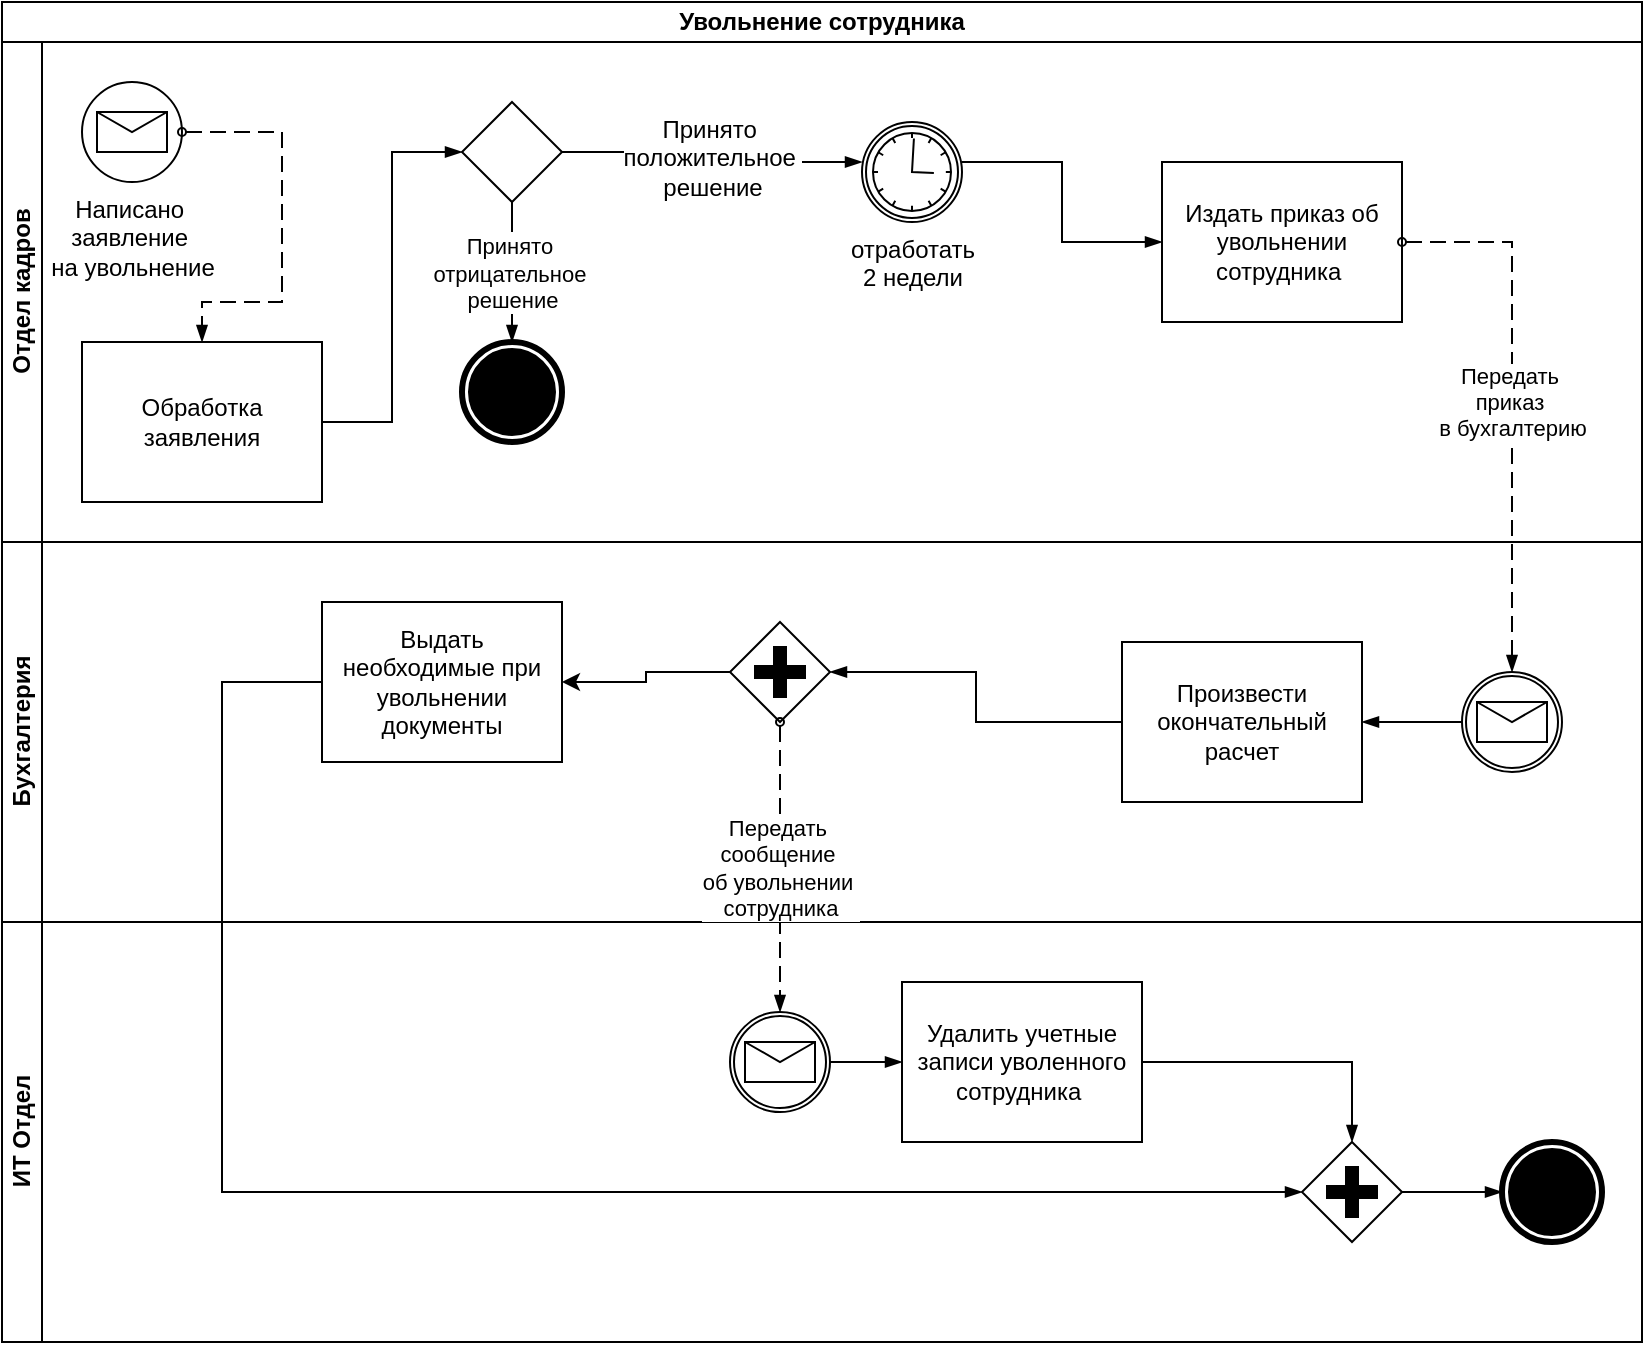 <mxfile version="27.0.3">
  <diagram name="Страница — 1" id="4Z8qOZgvi4zewUpv0sTu">
    <mxGraphModel dx="1139" dy="666" grid="1" gridSize="10" guides="1" tooltips="1" connect="1" arrows="1" fold="1" page="1" pageScale="1" pageWidth="827" pageHeight="1169" math="0" shadow="0">
      <root>
        <mxCell id="0" />
        <mxCell id="1" parent="0" />
        <mxCell id="HoTX6iGjxj5oOvx8-iKF-2" value="Увольнение сотрудника" style="swimlane;html=1;childLayout=stackLayout;resizeParent=1;resizeParentMax=0;horizontal=1;startSize=20;horizontalStack=0;whiteSpace=wrap;" parent="1" vertex="1">
          <mxGeometry width="820" height="670" as="geometry" />
        </mxCell>
        <mxCell id="HoTX6iGjxj5oOvx8-iKF-3" value="Отдел кадров" style="swimlane;html=1;startSize=20;horizontal=0;" parent="HoTX6iGjxj5oOvx8-iKF-2" vertex="1">
          <mxGeometry y="20" width="820" height="250" as="geometry" />
        </mxCell>
        <mxCell id="HoTX6iGjxj5oOvx8-iKF-13" value="Написано&amp;nbsp;&lt;div&gt;заявление&amp;nbsp;&lt;div&gt;на увольнение&lt;/div&gt;&lt;/div&gt;" style="points=[[0.145,0.145,0],[0.5,0,0],[0.855,0.145,0],[1,0.5,0],[0.855,0.855,0],[0.5,1,0],[0.145,0.855,0],[0,0.5,0]];shape=mxgraph.bpmn.event;html=1;verticalLabelPosition=bottom;labelBackgroundColor=#ffffff;verticalAlign=top;align=center;perimeter=ellipsePerimeter;outlineConnect=0;aspect=fixed;outline=standard;symbol=message;" parent="HoTX6iGjxj5oOvx8-iKF-3" vertex="1">
          <mxGeometry x="40" y="20" width="50" height="50" as="geometry" />
        </mxCell>
        <mxCell id="HoTX6iGjxj5oOvx8-iKF-22" value="" style="points=[[0.145,0.145,0],[0.5,0,0],[0.855,0.145,0],[1,0.5,0],[0.855,0.855,0],[0.5,1,0],[0.145,0.855,0],[0,0.5,0]];shape=mxgraph.bpmn.event;html=1;verticalLabelPosition=bottom;labelBackgroundColor=#ffffff;verticalAlign=top;align=center;perimeter=ellipsePerimeter;outlineConnect=0;aspect=fixed;outline=end;symbol=terminate;" parent="HoTX6iGjxj5oOvx8-iKF-3" vertex="1">
          <mxGeometry x="230" y="150" width="50" height="50" as="geometry" />
        </mxCell>
        <mxCell id="HoTX6iGjxj5oOvx8-iKF-26" value="&lt;span style=&quot;color: rgba(0, 0, 0, 0); font-family: monospace; font-size: 0px; text-align: start; background-color: rgb(236, 236, 236);&quot;&gt;%3CmxGraphModel%3E%3Croot%3E%3CmxCell%20id%3D%220%22%2F%3E%3CmxCell%20id%3D%221%22%20parent%3D%220%22%2F%3E%3CmxCell%20id%3D%222%22%20value%3D%22%22%20style%3D%22edgeStyle%3DelbowEdgeStyle%3BfontSize%3D12%3Bhtml%3D1%3BendArrow%3DblockThin%3BendFill%3D1%3Brounded%3D0%3BexitX%3D1%3BexitY%3D0.5%3BexitDx%3D0%3BexitDy%3D0%3BexitPerimeter%3D0%3B%22%20edge%3D%221%22%20parent%3D%221%22%3E%3CmxGeometry%20width%3D%22160%22%20relative%3D%221%22%20as%3D%22geometry%22%3E%3CmxPoint%20x%3D%2290%22%20y%3D%2275%22%20as%3D%22sourcePoint%22%2F%3E%3CmxPoint%20x%3D%22180%22%20y%3D%2275%22%20as%3D%22targetPoint%22%2F%3E%3C%2FmxGeometry%3E%3C%2FmxCell%3E%3C%2Froot%3E%3C%2FmxGraphModel%3E&lt;/span&gt;&lt;span style=&quot;font-size: 11px;&quot;&gt;Принято&amp;nbsp;&lt;/span&gt;&lt;div style=&quot;font-size: 11px;&quot;&gt;отрицательное&amp;nbsp;&lt;/div&gt;&lt;div style=&quot;font-size: 11px;&quot;&gt;решение&lt;/div&gt;" style="edgeStyle=elbowEdgeStyle;fontSize=12;html=1;endArrow=blockThin;endFill=1;rounded=0;exitX=0.5;exitY=1;exitDx=0;exitDy=0;exitPerimeter=0;entryX=0.5;entryY=0;entryDx=0;entryDy=0;entryPerimeter=0;" parent="HoTX6iGjxj5oOvx8-iKF-3" source="xWOwqTUdfJrCGdvBdSwM-27" target="HoTX6iGjxj5oOvx8-iKF-22" edge="1">
          <mxGeometry width="160" relative="1" as="geometry">
            <mxPoint x="435" y="85" as="sourcePoint" />
            <mxPoint x="400" y="70" as="targetPoint" />
          </mxGeometry>
        </mxCell>
        <mxCell id="HoTX6iGjxj5oOvx8-iKF-27" value="Принято&amp;nbsp;&lt;div&gt;положительное&amp;nbsp;&lt;/div&gt;&lt;div&gt;решение&lt;/div&gt;" style="edgeStyle=elbowEdgeStyle;fontSize=12;html=1;endArrow=blockThin;endFill=1;rounded=0;exitX=1;exitY=0.5;exitDx=0;exitDy=0;exitPerimeter=0;entryX=0;entryY=0.5;entryDx=0;entryDy=0;entryPerimeter=0;" parent="HoTX6iGjxj5oOvx8-iKF-3" source="xWOwqTUdfJrCGdvBdSwM-27" edge="1">
          <mxGeometry width="160" relative="1" as="geometry">
            <mxPoint x="460" y="60" as="sourcePoint" />
            <mxPoint x="430" y="60" as="targetPoint" />
          </mxGeometry>
        </mxCell>
        <mxCell id="xWOwqTUdfJrCGdvBdSwM-27" value="" style="points=[[0.25,0.25,0],[0.5,0,0],[0.75,0.25,0],[1,0.5,0],[0.75,0.75,0],[0.5,1,0],[0.25,0.75,0],[0,0.5,0]];shape=mxgraph.bpmn.gateway2;html=1;verticalLabelPosition=bottom;labelBackgroundColor=#ffffff;verticalAlign=top;align=center;perimeter=rhombusPerimeter;outlineConnect=0;outline=none;symbol=none;" vertex="1" parent="HoTX6iGjxj5oOvx8-iKF-3">
          <mxGeometry x="230" y="30" width="50" height="50" as="geometry" />
        </mxCell>
        <mxCell id="xWOwqTUdfJrCGdvBdSwM-28" value="" style="edgeStyle=elbowEdgeStyle;fontSize=12;html=1;endArrow=blockThin;endFill=1;rounded=0;exitX=1;exitY=0.5;exitDx=0;exitDy=0;exitPerimeter=0;entryX=0;entryY=0.5;entryDx=0;entryDy=0;entryPerimeter=0;" edge="1" parent="HoTX6iGjxj5oOvx8-iKF-3" target="xWOwqTUdfJrCGdvBdSwM-31">
          <mxGeometry width="160" relative="1" as="geometry">
            <mxPoint x="480" y="60" as="sourcePoint" />
            <mxPoint x="570" y="60" as="targetPoint" />
          </mxGeometry>
        </mxCell>
        <mxCell id="xWOwqTUdfJrCGdvBdSwM-31" value="Издать приказ об увольнении сотрудника&amp;nbsp;" style="points=[[0.25,0,0],[0.5,0,0],[0.75,0,0],[1,0.25,0],[1,0.5,0],[1,0.75,0],[0.75,1,0],[0.5,1,0],[0.25,1,0],[0,0.75,0],[0,0.5,0],[0,0.25,0]];shape=mxgraph.bpmn.task2;whiteSpace=wrap;rectStyle=rounded;size=10;html=1;container=1;expand=0;collapsible=0;taskMarker=user;" vertex="1" parent="HoTX6iGjxj5oOvx8-iKF-3">
          <mxGeometry x="580" y="60" width="120" height="80" as="geometry" />
        </mxCell>
        <mxCell id="xWOwqTUdfJrCGdvBdSwM-38" value="" style="dashed=1;dashPattern=8 4;endArrow=blockThin;endFill=1;startArrow=oval;startFill=0;endSize=6;startSize=4;html=1;rounded=0;exitX=1;exitY=0.5;exitDx=0;exitDy=0;exitPerimeter=0;entryX=0.5;entryY=0;entryDx=0;entryDy=0;entryPerimeter=0;" edge="1" parent="HoTX6iGjxj5oOvx8-iKF-3" source="HoTX6iGjxj5oOvx8-iKF-13" target="xWOwqTUdfJrCGdvBdSwM-37">
          <mxGeometry width="160" relative="1" as="geometry">
            <mxPoint x="90" y="180" as="sourcePoint" />
            <mxPoint x="250" y="180" as="targetPoint" />
            <Array as="points">
              <mxPoint x="140" y="45" />
              <mxPoint x="140" y="130" />
              <mxPoint x="100" y="130" />
            </Array>
          </mxGeometry>
        </mxCell>
        <mxCell id="xWOwqTUdfJrCGdvBdSwM-37" value="Обработка заявления" style="points=[[0.25,0,0],[0.5,0,0],[0.75,0,0],[1,0.25,0],[1,0.5,0],[1,0.75,0],[0.75,1,0],[0.5,1,0],[0.25,1,0],[0,0.75,0],[0,0.5,0],[0,0.25,0]];shape=mxgraph.bpmn.task2;whiteSpace=wrap;rectStyle=rounded;size=10;html=1;container=1;expand=0;collapsible=0;taskMarker=manual;" vertex="1" parent="HoTX6iGjxj5oOvx8-iKF-3">
          <mxGeometry x="40" y="150" width="120" height="80" as="geometry" />
        </mxCell>
        <mxCell id="xWOwqTUdfJrCGdvBdSwM-39" value="" style="edgeStyle=elbowEdgeStyle;fontSize=12;html=1;endArrow=blockThin;endFill=1;rounded=0;exitX=1;exitY=0.5;exitDx=0;exitDy=0;exitPerimeter=0;entryX=0;entryY=0.5;entryDx=0;entryDy=0;entryPerimeter=0;" edge="1" parent="HoTX6iGjxj5oOvx8-iKF-3" source="xWOwqTUdfJrCGdvBdSwM-37" target="xWOwqTUdfJrCGdvBdSwM-27">
          <mxGeometry width="160" relative="1" as="geometry">
            <mxPoint x="490" y="70" as="sourcePoint" />
            <mxPoint x="590" y="110" as="targetPoint" />
          </mxGeometry>
        </mxCell>
        <mxCell id="xWOwqTUdfJrCGdvBdSwM-52" value="отработать&lt;div&gt;2 недели&lt;/div&gt;" style="points=[[0.145,0.145,0],[0.5,0,0],[0.855,0.145,0],[1,0.5,0],[0.855,0.855,0],[0.5,1,0],[0.145,0.855,0],[0,0.5,0]];shape=mxgraph.bpmn.event;html=1;verticalLabelPosition=bottom;labelBackgroundColor=#ffffff;verticalAlign=top;align=center;perimeter=ellipsePerimeter;outlineConnect=0;aspect=fixed;outline=catching;symbol=timer;" vertex="1" parent="HoTX6iGjxj5oOvx8-iKF-3">
          <mxGeometry x="430" y="40" width="50" height="50" as="geometry" />
        </mxCell>
        <mxCell id="HoTX6iGjxj5oOvx8-iKF-4" value="Бухгалтерия" style="swimlane;html=1;startSize=20;horizontal=0;" parent="HoTX6iGjxj5oOvx8-iKF-2" vertex="1">
          <mxGeometry y="270" width="820" height="190" as="geometry">
            <mxRectangle y="270" width="820" height="30" as="alternateBounds" />
          </mxGeometry>
        </mxCell>
        <mxCell id="HoTX6iGjxj5oOvx8-iKF-18" value="Произвести окончательный расчет" style="points=[[0.25,0,0],[0.5,0,0],[0.75,0,0],[1,0.25,0],[1,0.5,0],[1,0.75,0],[0.75,1,0],[0.5,1,0],[0.25,1,0],[0,0.75,0],[0,0.5,0],[0,0.25,0]];shape=mxgraph.bpmn.task2;whiteSpace=wrap;rectStyle=rounded;size=10;html=1;container=1;expand=0;collapsible=0;taskMarker=user;" parent="HoTX6iGjxj5oOvx8-iKF-4" vertex="1">
          <mxGeometry x="560" y="50" width="120" height="80" as="geometry" />
        </mxCell>
        <mxCell id="HoTX6iGjxj5oOvx8-iKF-32" value="" style="edgeStyle=elbowEdgeStyle;fontSize=12;html=1;endArrow=blockThin;endFill=1;rounded=0;entryX=1;entryY=0.5;entryDx=0;entryDy=0;entryPerimeter=0;" parent="HoTX6iGjxj5oOvx8-iKF-4" target="HoTX6iGjxj5oOvx8-iKF-21" edge="1">
          <mxGeometry width="160" relative="1" as="geometry">
            <mxPoint x="560" y="90" as="sourcePoint" />
            <mxPoint x="450" y="40" as="targetPoint" />
            <Array as="points" />
          </mxGeometry>
        </mxCell>
        <mxCell id="xWOwqTUdfJrCGdvBdSwM-36" value="Выдать необходимые при увольнении документы" style="points=[[0.25,0,0],[0.5,0,0],[0.75,0,0],[1,0.25,0],[1,0.5,0],[1,0.75,0],[0.75,1,0],[0.5,1,0],[0.25,1,0],[0,0.75,0],[0,0.5,0],[0,0.25,0]];shape=mxgraph.bpmn.task2;whiteSpace=wrap;rectStyle=rounded;size=10;html=1;container=1;expand=0;collapsible=0;taskMarker=send;" vertex="1" parent="HoTX6iGjxj5oOvx8-iKF-4">
          <mxGeometry x="160" y="30" width="120" height="80" as="geometry" />
        </mxCell>
        <mxCell id="xWOwqTUdfJrCGdvBdSwM-40" value="" style="points=[[0.145,0.145,0],[0.5,0,0],[0.855,0.145,0],[1,0.5,0],[0.855,0.855,0],[0.5,1,0],[0.145,0.855,0],[0,0.5,0]];shape=mxgraph.bpmn.event;html=1;verticalLabelPosition=bottom;labelBackgroundColor=#ffffff;verticalAlign=top;align=center;perimeter=ellipsePerimeter;outlineConnect=0;aspect=fixed;outline=catching;symbol=message;" vertex="1" parent="HoTX6iGjxj5oOvx8-iKF-4">
          <mxGeometry x="730" y="65" width="50" height="50" as="geometry" />
        </mxCell>
        <mxCell id="xWOwqTUdfJrCGdvBdSwM-43" value="" style="edgeStyle=elbowEdgeStyle;fontSize=12;html=1;endArrow=blockThin;endFill=1;rounded=0;entryX=1;entryY=0.5;entryDx=0;entryDy=0;entryPerimeter=0;exitX=0;exitY=0.5;exitDx=0;exitDy=0;exitPerimeter=0;" edge="1" parent="HoTX6iGjxj5oOvx8-iKF-4" source="xWOwqTUdfJrCGdvBdSwM-40" target="HoTX6iGjxj5oOvx8-iKF-18">
          <mxGeometry width="160" relative="1" as="geometry">
            <mxPoint x="570" y="100" as="sourcePoint" />
            <mxPoint x="470" y="100" as="targetPoint" />
            <Array as="points" />
          </mxGeometry>
        </mxCell>
        <mxCell id="xWOwqTUdfJrCGdvBdSwM-47" value="" style="edgeStyle=orthogonalEdgeStyle;rounded=0;orthogonalLoop=1;jettySize=auto;html=1;entryX=1;entryY=0.5;entryDx=0;entryDy=0;entryPerimeter=0;" edge="1" parent="HoTX6iGjxj5oOvx8-iKF-4" source="HoTX6iGjxj5oOvx8-iKF-21" target="xWOwqTUdfJrCGdvBdSwM-36">
          <mxGeometry relative="1" as="geometry">
            <mxPoint x="299" y="65" as="targetPoint" />
          </mxGeometry>
        </mxCell>
        <mxCell id="HoTX6iGjxj5oOvx8-iKF-21" value="" style="points=[[0.25,0.25,0],[0.5,0,0],[0.75,0.25,0],[1,0.5,0],[0.75,0.75,0],[0.5,1,0],[0.25,0.75,0],[0,0.5,0]];shape=mxgraph.bpmn.gateway2;html=1;verticalLabelPosition=bottom;labelBackgroundColor=#ffffff;verticalAlign=top;align=center;perimeter=rhombusPerimeter;outlineConnect=0;outline=none;symbol=none;gwType=parallel;" parent="HoTX6iGjxj5oOvx8-iKF-4" vertex="1">
          <mxGeometry x="364" y="40" width="50" height="50" as="geometry" />
        </mxCell>
        <mxCell id="HoTX6iGjxj5oOvx8-iKF-5" value="ИТ Отдел" style="swimlane;html=1;startSize=20;horizontal=0;" parent="HoTX6iGjxj5oOvx8-iKF-2" vertex="1">
          <mxGeometry y="460" width="820" height="210" as="geometry">
            <mxRectangle y="460" width="820" height="30" as="alternateBounds" />
          </mxGeometry>
        </mxCell>
        <mxCell id="HoTX6iGjxj5oOvx8-iKF-10" value="" style="points=[[0.145,0.145,0],[0.5,0,0],[0.855,0.145,0],[1,0.5,0],[0.855,0.855,0],[0.5,1,0],[0.145,0.855,0],[0,0.5,0]];shape=mxgraph.bpmn.event;html=1;verticalLabelPosition=bottom;labelBackgroundColor=#ffffff;verticalAlign=top;align=center;perimeter=ellipsePerimeter;outlineConnect=0;aspect=fixed;outline=end;symbol=terminate;" parent="HoTX6iGjxj5oOvx8-iKF-5" vertex="1">
          <mxGeometry x="750" y="110" width="50" height="50" as="geometry" />
        </mxCell>
        <mxCell id="HoTX6iGjxj5oOvx8-iKF-28" value="Удалить учетные записи уволенного сотрудника&amp;nbsp;" style="points=[[0.25,0,0],[0.5,0,0],[0.75,0,0],[1,0.25,0],[1,0.5,0],[1,0.75,0],[0.75,1,0],[0.5,1,0],[0.25,1,0],[0,0.75,0],[0,0.5,0],[0,0.25,0]];shape=mxgraph.bpmn.task2;whiteSpace=wrap;rectStyle=rounded;size=10;html=1;container=1;expand=0;collapsible=0;taskMarker=user;" parent="HoTX6iGjxj5oOvx8-iKF-5" vertex="1">
          <mxGeometry x="450" y="30" width="120" height="80" as="geometry" />
        </mxCell>
        <mxCell id="HoTX6iGjxj5oOvx8-iKF-30" value="" style="edgeStyle=elbowEdgeStyle;fontSize=12;html=1;endArrow=blockThin;endFill=1;rounded=0;exitX=1;exitY=0.5;exitDx=0;exitDy=0;exitPerimeter=0;entryX=0.5;entryY=0;entryDx=0;entryDy=0;entryPerimeter=0;" parent="HoTX6iGjxj5oOvx8-iKF-5" source="HoTX6iGjxj5oOvx8-iKF-28" target="xWOwqTUdfJrCGdvBdSwM-48" edge="1">
          <mxGeometry width="160" relative="1" as="geometry">
            <mxPoint x="560" y="240" as="sourcePoint" />
            <mxPoint x="720" y="240" as="targetPoint" />
            <Array as="points">
              <mxPoint x="675" y="100" />
            </Array>
          </mxGeometry>
        </mxCell>
        <mxCell id="xWOwqTUdfJrCGdvBdSwM-44" value="" style="points=[[0.145,0.145,0],[0.5,0,0],[0.855,0.145,0],[1,0.5,0],[0.855,0.855,0],[0.5,1,0],[0.145,0.855,0],[0,0.5,0]];shape=mxgraph.bpmn.event;html=1;verticalLabelPosition=bottom;labelBackgroundColor=#ffffff;verticalAlign=top;align=center;perimeter=ellipsePerimeter;outlineConnect=0;aspect=fixed;outline=catching;symbol=message;" vertex="1" parent="HoTX6iGjxj5oOvx8-iKF-5">
          <mxGeometry x="364" y="45" width="50" height="50" as="geometry" />
        </mxCell>
        <mxCell id="xWOwqTUdfJrCGdvBdSwM-48" value="" style="points=[[0.25,0.25,0],[0.5,0,0],[0.75,0.25,0],[1,0.5,0],[0.75,0.75,0],[0.5,1,0],[0.25,0.75,0],[0,0.5,0]];shape=mxgraph.bpmn.gateway2;html=1;verticalLabelPosition=bottom;labelBackgroundColor=#ffffff;verticalAlign=top;align=center;perimeter=rhombusPerimeter;outlineConnect=0;outline=none;symbol=none;gwType=parallel;" vertex="1" parent="HoTX6iGjxj5oOvx8-iKF-5">
          <mxGeometry x="650" y="110" width="50" height="50" as="geometry" />
        </mxCell>
        <mxCell id="xWOwqTUdfJrCGdvBdSwM-49" value="" style="edgeStyle=elbowEdgeStyle;fontSize=12;html=1;endArrow=blockThin;endFill=1;rounded=0;entryX=0;entryY=0.5;entryDx=0;entryDy=0;entryPerimeter=0;exitX=1;exitY=0.5;exitDx=0;exitDy=0;exitPerimeter=0;" edge="1" parent="HoTX6iGjxj5oOvx8-iKF-5" source="xWOwqTUdfJrCGdvBdSwM-44" target="HoTX6iGjxj5oOvx8-iKF-28">
          <mxGeometry width="160" relative="1" as="geometry">
            <mxPoint x="570" y="-90" as="sourcePoint" />
            <mxPoint x="424" y="-115" as="targetPoint" />
            <Array as="points" />
          </mxGeometry>
        </mxCell>
        <mxCell id="xWOwqTUdfJrCGdvBdSwM-51" value="" style="edgeStyle=elbowEdgeStyle;fontSize=12;html=1;endArrow=blockThin;endFill=1;rounded=0;entryX=0;entryY=0.5;entryDx=0;entryDy=0;entryPerimeter=0;exitX=1;exitY=0.5;exitDx=0;exitDy=0;exitPerimeter=0;" edge="1" parent="HoTX6iGjxj5oOvx8-iKF-5" source="xWOwqTUdfJrCGdvBdSwM-48" target="HoTX6iGjxj5oOvx8-iKF-10">
          <mxGeometry width="160" relative="1" as="geometry">
            <mxPoint x="710" y="170" as="sourcePoint" />
            <mxPoint x="660" y="145" as="targetPoint" />
            <Array as="points" />
          </mxGeometry>
        </mxCell>
        <mxCell id="xWOwqTUdfJrCGdvBdSwM-42" value="Передать&amp;nbsp;&lt;div&gt;приказ&amp;nbsp;&lt;/div&gt;&lt;div&gt;в бухг&lt;span style=&quot;background-color: light-dark(#ffffff, var(--ge-dark-color, #121212)); color: light-dark(rgb(0, 0, 0), rgb(255, 255, 255));&quot;&gt;алтерию&lt;/span&gt;&lt;/div&gt;" style="dashed=1;dashPattern=8 4;endArrow=blockThin;endFill=1;startArrow=oval;startFill=0;endSize=6;startSize=4;html=1;rounded=0;exitX=1;exitY=0.5;exitDx=0;exitDy=0;exitPerimeter=0;entryX=0.5;entryY=0;entryDx=0;entryDy=0;entryPerimeter=0;" edge="1" parent="HoTX6iGjxj5oOvx8-iKF-2" source="xWOwqTUdfJrCGdvBdSwM-31" target="xWOwqTUdfJrCGdvBdSwM-40">
          <mxGeometry width="160" relative="1" as="geometry">
            <mxPoint x="610" y="200" as="sourcePoint" />
            <mxPoint x="770" y="200" as="targetPoint" />
            <Array as="points">
              <mxPoint x="755" y="120" />
            </Array>
          </mxGeometry>
        </mxCell>
        <mxCell id="xWOwqTUdfJrCGdvBdSwM-45" value="Передать&amp;nbsp;&lt;div&gt;сообщение&amp;nbsp;&lt;div&gt;об увольнении&amp;nbsp;&lt;/div&gt;&lt;div&gt;сотрудника&lt;/div&gt;&lt;/div&gt;" style="dashed=1;dashPattern=8 4;endArrow=blockThin;endFill=1;startArrow=oval;startFill=0;endSize=6;startSize=4;html=1;rounded=0;entryX=0.5;entryY=0;entryDx=0;entryDy=0;entryPerimeter=0;exitX=0.5;exitY=1;exitDx=0;exitDy=0;exitPerimeter=0;" edge="1" parent="HoTX6iGjxj5oOvx8-iKF-2" source="HoTX6iGjxj5oOvx8-iKF-21" target="xWOwqTUdfJrCGdvBdSwM-44">
          <mxGeometry width="160" relative="1" as="geometry">
            <mxPoint x="310" y="550" as="sourcePoint" />
            <mxPoint x="390" y="400" as="targetPoint" />
          </mxGeometry>
        </mxCell>
        <mxCell id="xWOwqTUdfJrCGdvBdSwM-50" value="" style="edgeStyle=elbowEdgeStyle;fontSize=12;html=1;endArrow=blockThin;endFill=1;rounded=0;exitX=0;exitY=0.5;exitDx=0;exitDy=0;exitPerimeter=0;entryX=0;entryY=0.5;entryDx=0;entryDy=0;entryPerimeter=0;" edge="1" parent="HoTX6iGjxj5oOvx8-iKF-2" source="xWOwqTUdfJrCGdvBdSwM-36" target="xWOwqTUdfJrCGdvBdSwM-48">
          <mxGeometry width="160" relative="1" as="geometry">
            <mxPoint x="570" y="370" as="sourcePoint" />
            <mxPoint x="200" y="600" as="targetPoint" />
            <Array as="points">
              <mxPoint x="110" y="480" />
            </Array>
          </mxGeometry>
        </mxCell>
      </root>
    </mxGraphModel>
  </diagram>
</mxfile>
